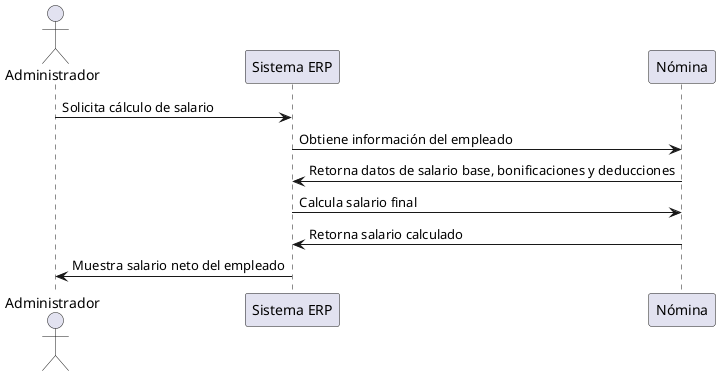 @startuml
actor Administrador
participant "Sistema ERP" as ERP
participant "Nómina" as Nomina

Administrador -> ERP : Solicita cálculo de salario
ERP -> Nomina : Obtiene información del empleado
Nomina -> ERP : Retorna datos de salario base, bonificaciones y deducciones
ERP -> Nomina : Calcula salario final
Nomina -> ERP : Retorna salario calculado
ERP -> Administrador : Muestra salario neto del empleado
@enduml
